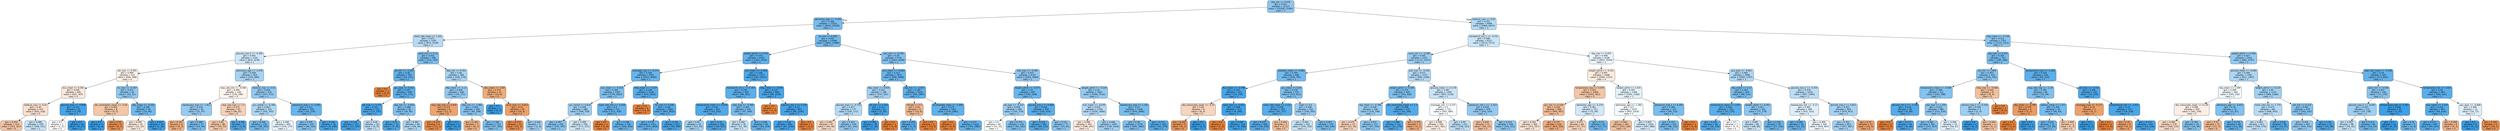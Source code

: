digraph Tree {
node [shape=box, style="filled, rounded", color="black", fontname="helvetica"] ;
edge [fontname="helvetica"] ;
0 [label="sbp_min <= 0.076\ngini = 0.421\nsamples = 21127\nvalue = [10108, 23382]\nclass = 1", fillcolor="#8fc7f0"] ;
1 [label="admission_age <= -0.946\ngini = 0.366\nsamples = 12033\nvalue = [4619, 14508]\nclass = 1", fillcolor="#78bced"] ;
0 -> 1 [labeldistance=2.5, labelangle=45, headlabel="True"] ;
2 [label="heart_rate_mean <= 1.241\ngini = 0.475\nsamples = 1587\nvalue = [974, 1528]\nclass = 1", fillcolor="#b7dbf6"] ;
1 -> 2 ;
3 [label="glucose_max.2 <= -0.392\ngini = 0.491\nsamples = 1191\nvalue = [819, 1078]\nclass = 1", fillcolor="#cfe7f9"] ;
2 -> 3 ;
4 [label="ptt_max <= 0.595\ngini = 0.499\nsamples = 537\nvalue = [444, 398]\nclass = 0", fillcolor="#fcf2ea"] ;
3 -> 4 ;
5 [label="bun_mean <= 0.292\ngini = 0.495\nsamples = 495\nvalue = [422, 347]\nclass = 0", fillcolor="#fae9dc"] ;
4 -> 5 ;
6 [label="totalco2_max <= 0.02\ngini = 0.49\nsamples = 473\nvalue = [420, 318]\nclass = 0", fillcolor="#f9e0cf"] ;
5 -> 6 ;
7 [label="gini = 0.454\nsamples = 314\nvalue = [312, 167]\nclass = 0", fillcolor="#f3c4a3"] ;
6 -> 7 ;
8 [label="gini = 0.486\nsamples = 159\nvalue = [108, 151]\nclass = 1", fillcolor="#c7e3f8"] ;
6 -> 8 ;
9 [label="glucose_max <= -0.998\ngini = 0.121\nsamples = 22\nvalue = [2, 29]\nclass = 1", fillcolor="#47a4e7"] ;
5 -> 9 ;
10 [label="gini = 0.5\nsamples = 2\nvalue = [2, 2]\nclass = 0", fillcolor="#ffffff"] ;
9 -> 10 ;
11 [label="gini = 0.0\nsamples = 20\nvalue = [0, 27]\nclass = 1", fillcolor="#399de5"] ;
9 -> 11 ;
12 [label="inr_max <= -0.367\ngini = 0.421\nsamples = 42\nvalue = [22, 51]\nclass = 1", fillcolor="#8ec7f0"] ;
4 -> 12 ;
13 [label="abs_neutrophils_mean <= -0.56\ngini = 0.459\nsamples = 8\nvalue = [9, 5]\nclass = 0", fillcolor="#f3c7a7"] ;
12 -> 13 ;
14 [label="gini = 0.0\nsamples = 2\nvalue = [0, 4]\nclass = 1", fillcolor="#399de5"] ;
13 -> 14 ;
15 [label="gini = 0.18\nsamples = 6\nvalue = [9, 1]\nclass = 0", fillcolor="#e88f4f"] ;
13 -> 15 ;
16 [label="wbc_mean <= -0.165\ngini = 0.344\nsamples = 34\nvalue = [13, 46]\nclass = 1", fillcolor="#71b9ec"] ;
12 -> 16 ;
17 [label="gini = 0.496\nsamples = 14\nvalue = [12, 10]\nclass = 0", fillcolor="#fbeade"] ;
16 -> 17 ;
18 [label="gini = 0.053\nsamples = 20\nvalue = [1, 36]\nclass = 1", fillcolor="#3ea0e6"] ;
16 -> 18 ;
19 [label="admission_age <= -2.078\ngini = 0.458\nsamples = 654\nvalue = [375, 680]\nclass = 1", fillcolor="#a6d3f3"] ;
3 -> 19 ;
20 [label="resp_rate_min <= -0.506\ngini = 0.499\nsamples = 138\nvalue = [118, 108]\nclass = 0", fillcolor="#fdf4ee"] ;
19 -> 20 ;
21 [label="baseexcess_max <= -1.813\ngini = 0.434\nsamples = 45\nvalue = [22, 47]\nclass = 1", fillcolor="#96cbf1"] ;
20 -> 21 ;
22 [label="gini = 0.397\nsamples = 8\nvalue = [8, 3]\nclass = 0", fillcolor="#efb083"] ;
21 -> 22 ;
23 [label="gini = 0.366\nsamples = 37\nvalue = [14, 44]\nclass = 1", fillcolor="#78bced"] ;
21 -> 23 ;
24 [label="resp_rate_max <= 1.5\ngini = 0.475\nsamples = 93\nvalue = [96, 61]\nclass = 0", fillcolor="#f6d1b7"] ;
20 -> 24 ;
25 [label="gini = 0.46\nsamples = 88\nvalue = [95, 53]\nclass = 0", fillcolor="#f4c7a7"] ;
24 -> 25 ;
26 [label="gini = 0.198\nsamples = 5\nvalue = [1, 8]\nclass = 1", fillcolor="#52a9e8"] ;
24 -> 26 ;
27 [label="totalco2_max <= 0.02\ngini = 0.428\nsamples = 516\nvalue = [257, 572]\nclass = 1", fillcolor="#92c9f1"] ;
19 -> 27 ;
28 [label="gcs_verbal <= -0.308\ngini = 0.467\nsamples = 333\nvalue = [202, 342]\nclass = 1", fillcolor="#aed7f4"] ;
27 -> 28 ;
29 [label="gini = 0.349\nsamples = 130\nvalue = [48, 165]\nclass = 1", fillcolor="#73baed"] ;
28 -> 29 ;
30 [label="gini = 0.498\nsamples = 203\nvalue = [154, 177]\nclass = 1", fillcolor="#e5f2fc"] ;
28 -> 30 ;
31 [label="potassium_max.1 <= 0.085\ngini = 0.311\nsamples = 183\nvalue = [55, 230]\nclass = 1", fillcolor="#68b4eb"] ;
27 -> 31 ;
32 [label="gini = 0.395\nsamples = 107\nvalue = [46, 124]\nclass = 1", fillcolor="#82c1ef"] ;
31 -> 32 ;
33 [label="gini = 0.144\nsamples = 76\nvalue = [9, 106]\nclass = 1", fillcolor="#4aa5e7"] ;
31 -> 33 ;
34 [label="spo2_min <= 0.12\ngini = 0.381\nsamples = 396\nvalue = [155, 450]\nclass = 1", fillcolor="#7dbfee"] ;
2 -> 34 ;
35 [label="ph_min <= -5.397\ngini = 0.28\nsamples = 207\nvalue = [55, 271]\nclass = 1", fillcolor="#61b1ea"] ;
34 -> 35 ;
36 [label="gini = 0.0\nsamples = 3\nvalue = [4, 0]\nclass = 0", fillcolor="#e58139"] ;
35 -> 36 ;
37 [label="gcs_eyes <= 0.412\ngini = 0.267\nsamples = 204\nvalue = [51, 271]\nclass = 1", fillcolor="#5eafea"] ;
35 -> 37 ;
38 [label="ptt_max <= 3.755\ngini = 0.161\nsamples = 123\nvalue = [17, 176]\nclass = 1", fillcolor="#4ca6e8"] ;
37 -> 38 ;
39 [label="gini = 0.116\nsamples = 113\nvalue = [11, 167]\nclass = 1", fillcolor="#46a3e7"] ;
38 -> 39 ;
40 [label="gini = 0.48\nsamples = 10\nvalue = [6, 9]\nclass = 1", fillcolor="#bddef6"] ;
38 -> 40 ;
41 [label="sbp_min <= -0.834\ngini = 0.388\nsamples = 81\nvalue = [34, 95]\nclass = 1", fillcolor="#80c0ee"] ;
37 -> 41 ;
42 [label="gini = 0.18\nsamples = 33\nvalue = [5, 45]\nclass = 1", fillcolor="#4fa8e8"] ;
41 -> 42 ;
43 [label="gini = 0.465\nsamples = 48\nvalue = [29, 50]\nclass = 1", fillcolor="#acd6f4"] ;
41 -> 43 ;
44 [label="dbp_min <= 0.763\ngini = 0.46\nsamples = 189\nvalue = [100, 179]\nclass = 1", fillcolor="#a8d4f4"] ;
34 -> 44 ;
45 [label="dbp_mean <= -1.11\ngini = 0.426\nsamples = 168\nvalue = [76, 171]\nclass = 1", fillcolor="#91c9f1"] ;
44 -> 45 ;
46 [label="resp_rate_max <= 0.645\ngini = 0.337\nsamples = 8\nvalue = [11, 3]\nclass = 0", fillcolor="#eca36f"] ;
45 -> 46 ;
47 [label="gini = 0.153\nsamples = 6\nvalue = [11, 1]\nclass = 0", fillcolor="#e78c4b"] ;
46 -> 47 ;
48 [label="gini = 0.0\nsamples = 2\nvalue = [0, 2]\nclass = 1", fillcolor="#399de5"] ;
46 -> 48 ;
49 [label="mbp_min <= -1.882\ngini = 0.402\nsamples = 160\nvalue = [65, 168]\nclass = 1", fillcolor="#86c3ef"] ;
45 -> 49 ;
50 [label="gini = 0.397\nsamples = 7\nvalue = [8, 3]\nclass = 0", fillcolor="#efb083"] ;
49 -> 50 ;
51 [label="gini = 0.382\nsamples = 153\nvalue = [57, 165]\nclass = 1", fillcolor="#7dbfee"] ;
49 -> 51 ;
52 [label="wbc_mean <= -0.94\ngini = 0.375\nsamples = 21\nvalue = [24, 8]\nclass = 0", fillcolor="#eeab7b"] ;
44 -> 52 ;
53 [label="gini = 0.0\nsamples = 1\nvalue = [0, 2]\nclass = 1", fillcolor="#399de5"] ;
52 -> 53 ;
54 [label="pco2_max <= -0.052\ngini = 0.32\nsamples = 20\nvalue = [24, 6]\nclass = 0", fillcolor="#eca06a"] ;
52 -> 54 ;
55 [label="gini = 0.153\nsamples = 15\nvalue = [22, 2]\nclass = 0", fillcolor="#e78c4b"] ;
54 -> 55 ;
56 [label="gini = 0.444\nsamples = 5\nvalue = [2, 4]\nclass = 1", fillcolor="#9ccef2"] ;
54 -> 56 ;
57 [label="ph_min <= 0.058\ngini = 0.342\nsamples = 10446\nvalue = [3645, 12980]\nclass = 1", fillcolor="#71b9ec"] ;
1 -> 57 ;
58 [label="weight_admit <= 0.524\ngini = 0.274\nsamples = 4705\nvalue = [1242, 6332]\nclass = 1", fillcolor="#60b0ea"] ;
57 -> 58 ;
59 [label="aniongap_max <= -0.373\ngini = 0.308\nsamples = 3432\nvalue = [1055, 4495]\nclass = 1", fillcolor="#67b4eb"] ;
58 -> 59 ;
60 [label="bun_mean <= -0.419\ngini = 0.383\nsamples = 1397\nvalue = [579, 1663]\nclass = 1", fillcolor="#7ebfee"] ;
59 -> 60 ;
61 [label="gcs_verbal <= 0.618\ngini = 0.446\nsamples = 686\nvalue = [368, 728]\nclass = 1", fillcolor="#9dcff2"] ;
60 -> 61 ;
62 [label="gini = 0.407\nsamples = 430\nvalue = [197, 497]\nclass = 1", fillcolor="#87c4ef"] ;
61 -> 62 ;
63 [label="gini = 0.489\nsamples = 256\nvalue = [171, 231]\nclass = 1", fillcolor="#cce6f8"] ;
61 -> 63 ;
64 [label="heart_rate_min <= -2.918\ngini = 0.3\nsamples = 711\nvalue = [211, 935]\nclass = 1", fillcolor="#66b3eb"] ;
60 -> 64 ;
65 [label="gini = 0.0\nsamples = 2\nvalue = [5, 0]\nclass = 0", fillcolor="#e58139"] ;
64 -> 65 ;
66 [label="gini = 0.296\nsamples = 709\nvalue = [206, 935]\nclass = 1", fillcolor="#65b3eb"] ;
64 -> 66 ;
67 [label="mbp_mean <= -3.107\ngini = 0.246\nsamples = 2035\nvalue = [476, 2832]\nclass = 1", fillcolor="#5aade9"] ;
59 -> 67 ;
68 [label="gini = 0.0\nsamples = 9\nvalue = [13, 0]\nclass = 0", fillcolor="#e58139"] ;
67 -> 68 ;
69 [label="inr_max <= 0.106\ngini = 0.242\nsamples = 2026\nvalue = [463, 2832]\nclass = 1", fillcolor="#59ade9"] ;
67 -> 69 ;
70 [label="gini = 0.279\nsamples = 1351\nvalue = [370, 1838]\nclass = 1", fillcolor="#61b1ea"] ;
69 -> 70 ;
71 [label="gini = 0.156\nsamples = 675\nvalue = [93, 994]\nclass = 1", fillcolor="#4ca6e7"] ;
69 -> 71 ;
72 [label="bun_mean <= -0.394\ngini = 0.168\nsamples = 1273\nvalue = [187, 1837]\nclass = 1", fillcolor="#4da7e8"] ;
58 -> 72 ;
73 [label="hematocrit_min.1 <= 0.353\ngini = 0.249\nsamples = 429\nvalue = [99, 581]\nclass = 1", fillcolor="#5baee9"] ;
72 -> 73 ;
74 [label="temperature_mean <= -0.878\ngini = 0.192\nsamples = 305\nvalue = [52, 432]\nclass = 1", fillcolor="#51a9e8"] ;
73 -> 74 ;
75 [label="gini = 0.45\nsamples = 23\nvalue = [13, 25]\nclass = 1", fillcolor="#a0d0f3"] ;
74 -> 75 ;
76 [label="gini = 0.16\nsamples = 282\nvalue = [39, 407]\nclass = 1", fillcolor="#4ca6e7"] ;
74 -> 76 ;
77 [label="mbp_max <= -0.389\ngini = 0.365\nsamples = 124\nvalue = [47, 149]\nclass = 1", fillcolor="#77bced"] ;
73 -> 77 ;
78 [label="gini = 0.484\nsamples = 39\nvalue = [21, 30]\nclass = 1", fillcolor="#c4e2f7"] ;
77 -> 78 ;
79 [label="gini = 0.294\nsamples = 85\nvalue = [26, 119]\nclass = 1", fillcolor="#64b2eb"] ;
77 -> 79 ;
80 [label="mbp_mean <= -2.878\ngini = 0.122\nsamples = 844\nvalue = [88, 1256]\nclass = 1", fillcolor="#47a4e7"] ;
72 -> 80 ;
81 [label="gini = 0.0\nsamples = 1\nvalue = [2, 0]\nclass = 0", fillcolor="#e58139"] ;
80 -> 81 ;
82 [label="calcium_min.1 <= 5.239\ngini = 0.12\nsamples = 843\nvalue = [86, 1256]\nclass = 1", fillcolor="#47a4e7"] ;
80 -> 82 ;
83 [label="gini = 0.116\nsamples = 842\nvalue = [83, 1256]\nclass = 1", fillcolor="#46a3e7"] ;
82 -> 83 ;
84 [label="gini = 0.0\nsamples = 1\nvalue = [3, 0]\nclass = 0", fillcolor="#e58139"] ;
82 -> 84 ;
85 [label="po2_min <= -0.199\ngini = 0.39\nsamples = 5741\nvalue = [2403, 6648]\nclass = 1", fillcolor="#81c0ee"] ;
57 -> 85 ;
86 [label="bun_mean <= -0.664\ngini = 0.312\nsamples = 1627\nvalue = [500, 2088]\nclass = 1", fillcolor="#68b4eb"] ;
85 -> 86 ;
87 [label="dbp_mean <= 0.858\ngini = 0.453\nsamples = 198\nvalue = [107, 201]\nclass = 1", fillcolor="#a2d1f3"] ;
86 -> 87 ;
88 [label="glucose_max <= -0.716\ngini = 0.471\nsamples = 177\nvalue = [105, 171]\nclass = 1", fillcolor="#b3d9f5"] ;
87 -> 88 ;
89 [label="gini = 0.482\nsamples = 47\nvalue = [44, 30]\nclass = 0", fillcolor="#f7d7c0"] ;
88 -> 89 ;
90 [label="gini = 0.422\nsamples = 130\nvalue = [61, 141]\nclass = 1", fillcolor="#8fc7f0"] ;
88 -> 90 ;
91 [label="ph_min <= 1.516\ngini = 0.117\nsamples = 21\nvalue = [2, 30]\nclass = 1", fillcolor="#46a4e7"] ;
87 -> 91 ;
92 [label="gini = 0.062\nsamples = 20\nvalue = [1, 30]\nclass = 1", fillcolor="#40a0e6"] ;
91 -> 92 ;
93 [label="gini = 0.0\nsamples = 1\nvalue = [1, 0]\nclass = 0", fillcolor="#e58139"] ;
91 -> 93 ;
94 [label="sbp_min <= -2.827\ngini = 0.285\nsamples = 1429\nvalue = [393, 1887]\nclass = 1", fillcolor="#62b1ea"] ;
86 -> 94 ;
95 [label="female <= 0.5\ngini = 0.42\nsamples = 8\nvalue = [14, 6]\nclass = 0", fillcolor="#f0b78e"] ;
94 -> 95 ;
96 [label="gini = 0.245\nsamples = 3\nvalue = [1, 6]\nclass = 1", fillcolor="#5aade9"] ;
95 -> 96 ;
97 [label="gini = 0.0\nsamples = 5\nvalue = [13, 0]\nclass = 0", fillcolor="#e58139"] ;
95 -> 97 ;
98 [label="bicarbonate_mean <= -2.846\ngini = 0.279\nsamples = 1421\nvalue = [379, 1881]\nclass = 1", fillcolor="#61b1ea"] ;
94 -> 98 ;
99 [label="gini = 0.0\nsamples = 3\nvalue = [4, 0]\nclass = 0", fillcolor="#e58139"] ;
98 -> 99 ;
100 [label="gini = 0.277\nsamples = 1418\nvalue = [375, 1881]\nclass = 1", fillcolor="#60b1ea"] ;
98 -> 100 ;
101 [label="po2_max <= -0.394\ngini = 0.415\nsamples = 4114\nvalue = [1903, 4560]\nclass = 1", fillcolor="#8cc6f0"] ;
85 -> 101 ;
102 [label="weight_admit <= -0.673\ngini = 0.32\nsamples = 647\nvalue = [207, 828]\nclass = 1", fillcolor="#6ab6ec"] ;
101 -> 102 ;
103 [label="ph_max <= -0.315\ngini = 0.442\nsamples = 189\nvalue = [105, 214]\nclass = 1", fillcolor="#9acdf2"] ;
102 -> 103 ;
104 [label="gini = 0.5\nsamples = 60\nvalue = [51, 52]\nclass = 1", fillcolor="#fbfdfe"] ;
103 -> 104 ;
105 [label="gini = 0.375\nsamples = 129\nvalue = [54, 162]\nclass = 1", fillcolor="#7bbeee"] ;
103 -> 105 ;
106 [label="glucose_min.2 <= 0.884\ngini = 0.244\nsamples = 458\nvalue = [102, 614]\nclass = 1", fillcolor="#5aade9"] ;
102 -> 106 ;
107 [label="gini = 0.203\nsamples = 381\nvalue = [69, 533]\nclass = 1", fillcolor="#53aae8"] ;
106 -> 107 ;
108 [label="gini = 0.411\nsamples = 77\nvalue = [33, 81]\nclass = 1", fillcolor="#8ac5f0"] ;
106 -> 108 ;
109 [label="weight_admit <= -0.228\ngini = 0.43\nsamples = 3467\nvalue = [1696, 3732]\nclass = 1", fillcolor="#93caf1"] ;
101 -> 109 ;
110 [label="bun_mean <= -0.639\ngini = 0.472\nsamples = 1759\nvalue = [1026, 1666]\nclass = 1", fillcolor="#b3d9f5"] ;
109 -> 110 ;
111 [label="gini = 0.496\nsamples = 352\nvalue = [298, 247]\nclass = 0", fillcolor="#fbe9dd"] ;
110 -> 111 ;
112 [label="gini = 0.448\nsamples = 1407\nvalue = [728, 1419]\nclass = 1", fillcolor="#9fcff2"] ;
110 -> 112 ;
113 [label="baseexcess_max <= 1.102\ngini = 0.37\nsamples = 1708\nvalue = [670, 2066]\nclass = 1", fillcolor="#79bded"] ;
109 -> 113 ;
114 [label="gini = 0.38\nsamples = 1579\nvalue = [645, 1887]\nclass = 1", fillcolor="#7dbeee"] ;
113 -> 114 ;
115 [label="gini = 0.215\nsamples = 129\nvalue = [25, 179]\nclass = 1", fillcolor="#55abe9"] ;
113 -> 115 ;
116 [label="totalco2_max <= 0.02\ngini = 0.472\nsamples = 9094\nvalue = [5489, 8874]\nclass = 1", fillcolor="#b3daf5"] ;
0 -> 116 [labeldistance=2.5, labelangle=-45, headlabel="False"] ;
117 [label="hematocrit_min.1 <= -0.141\ngini = 0.488\nsamples = 6327\nvalue = [4219, 5771]\nclass = 1", fillcolor="#cae5f8"] ;
116 -> 117 ;
118 [label="pco2_min <= -0.388\ngini = 0.445\nsamples = 2221\nvalue = [1172, 2337]\nclass = 1", fillcolor="#9ccef2"] ;
117 -> 118 ;
119 [label="platelets_mean <= -0.981\ngini = 0.344\nsamples = 648\nvalue = [224, 791]\nclass = 1", fillcolor="#71b9ec"] ;
118 -> 119 ;
120 [label="bun_mean <= -0.798\ngini = 0.141\nsamples = 123\nvalue = [14, 170]\nclass = 1", fillcolor="#49a5e7"] ;
119 -> 120 ;
121 [label="abs_monocytes_mean <= -0.25\ngini = 0.48\nsamples = 8\nvalue = [6, 4]\nclass = 0", fillcolor="#f6d5bd"] ;
120 -> 121 ;
122 [label="gini = 0.245\nsamples = 6\nvalue = [6, 1]\nclass = 0", fillcolor="#e9965a"] ;
121 -> 122 ;
123 [label="gini = 0.0\nsamples = 2\nvalue = [0, 3]\nclass = 1", fillcolor="#399de5"] ;
121 -> 123 ;
124 [label="spo2_max <= -2.923\ngini = 0.088\nsamples = 115\nvalue = [8, 166]\nclass = 1", fillcolor="#43a2e6"] ;
120 -> 124 ;
125 [label="gini = 0.0\nsamples = 1\nvalue = [2, 0]\nclass = 0", fillcolor="#e58139"] ;
124 -> 125 ;
126 [label="gini = 0.067\nsamples = 114\nvalue = [6, 166]\nclass = 1", fillcolor="#40a1e6"] ;
124 -> 126 ;
127 [label="gcs_motor <= 0.26\ngini = 0.378\nsamples = 525\nvalue = [210, 621]\nclass = 1", fillcolor="#7cbeee"] ;
119 -> 127 ;
128 [label="heart_rate_mean <= 3.122\ngini = 0.228\nsamples = 193\nvalue = [41, 271]\nclass = 1", fillcolor="#57ace9"] ;
127 -> 128 ;
129 [label="gini = 0.221\nsamples = 190\nvalue = [39, 270]\nclass = 1", fillcolor="#56abe9"] ;
128 -> 129 ;
130 [label="gini = 0.444\nsamples = 3\nvalue = [2, 1]\nclass = 0", fillcolor="#f2c09c"] ;
128 -> 130 ;
131 [label="male <= 0.5\ngini = 0.439\nsamples = 332\nvalue = [169, 350]\nclass = 1", fillcolor="#99ccf2"] ;
127 -> 131 ;
132 [label="gini = 0.484\nsamples = 162\nvalue = [105, 150]\nclass = 1", fillcolor="#c4e2f7"] ;
131 -> 132 ;
133 [label="gini = 0.367\nsamples = 170\nvalue = [64, 200]\nclass = 1", fillcolor="#78bced"] ;
131 -> 133 ;
134 [label="po2_max <= -0.242\ngini = 0.471\nsamples = 1573\nvalue = [948, 1546]\nclass = 1", fillcolor="#b2d9f5"] ;
118 -> 134 ;
135 [label="weight_admit <= 0.295\ngini = 0.375\nsamples = 364\nvalue = [143, 428]\nclass = 1", fillcolor="#7bbeee"] ;
134 -> 135 ;
136 [label="sbp_mean <= -0.389\ngini = 0.438\nsamples = 240\nvalue = [119, 248]\nclass = 1", fillcolor="#98ccf1"] ;
135 -> 136 ;
137 [label="gini = 0.475\nsamples = 23\nvalue = [22, 14]\nclass = 0", fillcolor="#f6d1b7"] ;
136 -> 137 ;
138 [label="gini = 0.414\nsamples = 217\nvalue = [97, 234]\nclass = 1", fillcolor="#8bc6f0"] ;
136 -> 138 ;
139 [label="abs_monocytes_mean <= 1.3\ngini = 0.208\nsamples = 124\nvalue = [24, 180]\nclass = 1", fillcolor="#53aae8"] ;
135 -> 139 ;
140 [label="gini = 0.188\nsamples = 121\nvalue = [21, 179]\nclass = 1", fillcolor="#50a8e8"] ;
139 -> 140 ;
141 [label="gini = 0.375\nsamples = 3\nvalue = [3, 1]\nclass = 0", fillcolor="#eeab7b"] ;
139 -> 141 ;
142 [label="glucose_mean <= -0.178\ngini = 0.487\nsamples = 1209\nvalue = [805, 1118]\nclass = 1", fillcolor="#c8e4f8"] ;
134 -> 142 ;
143 [label="aniongap_min <= 0.147\ngini = 0.5\nsamples = 731\nvalue = [563, 584]\nclass = 1", fillcolor="#f8fbfe"] ;
142 -> 143 ;
144 [label="gini = 0.498\nsamples = 500\nvalue = [415, 361]\nclass = 0", fillcolor="#fcefe5"] ;
143 -> 144 ;
145 [label="gini = 0.48\nsamples = 231\nvalue = [148, 223]\nclass = 1", fillcolor="#bcdef6"] ;
143 -> 145 ;
146 [label="potassium_min.1 <= -1.523\ngini = 0.429\nsamples = 478\nvalue = [242, 534]\nclass = 1", fillcolor="#93c9f1"] ;
142 -> 146 ;
147 [label="gini = 0.444\nsamples = 22\nvalue = [26, 13]\nclass = 0", fillcolor="#f2c09c"] ;
146 -> 147 ;
148 [label="gini = 0.414\nsamples = 456\nvalue = [216, 521]\nclass = 1", fillcolor="#8bc6f0"] ;
146 -> 148 ;
149 [label="sbp_max <= 0.455\ngini = 0.498\nsamples = 4106\nvalue = [3047, 3434]\nclass = 1", fillcolor="#e9f4fc"] ;
117 -> 149 ;
150 [label="weight_admit <= -0.241\ngini = 0.497\nsamples = 2408\nvalue = [2042, 1727]\nclass = 0", fillcolor="#fbece0"] ;
149 -> 150 ;
151 [label="temperature_max <= 0.678\ngini = 0.455\nsamples = 1009\nvalue = [1041, 561]\nclass = 0", fillcolor="#f3c5a4"] ;
150 -> 151 ;
152 [label="gcs_min <= 0.318\ngini = 0.439\nsamples = 896\nvalue = [969, 467]\nclass = 0", fillcolor="#f2be98"] ;
151 -> 152 ;
153 [label="gini = 0.493\nsamples = 360\nvalue = [315, 247]\nclass = 0", fillcolor="#f9e4d4"] ;
152 -> 153 ;
154 [label="gini = 0.377\nsamples = 536\nvalue = [654, 220]\nclass = 0", fillcolor="#eeab7c"] ;
152 -> 154 ;
155 [label="admission_age <= -0.239\ngini = 0.491\nsamples = 113\nvalue = [72, 94]\nclass = 1", fillcolor="#d1e8f9"] ;
151 -> 155 ;
156 [label="gini = 0.477\nsamples = 68\nvalue = [57, 37]\nclass = 0", fillcolor="#f6d3ba"] ;
155 -> 156 ;
157 [label="gini = 0.33\nsamples = 45\nvalue = [15, 57]\nclass = 1", fillcolor="#6db7ec"] ;
155 -> 157 ;
158 [label="weight_admit <= 1.635\ngini = 0.497\nsamples = 1399\nvalue = [1001, 1166]\nclass = 1", fillcolor="#e3f1fb"] ;
150 -> 158 ;
159 [label="admission_age <= -1.382\ngini = 0.5\nsamples = 1272\nvalue = [952, 1014]\nclass = 1", fillcolor="#f3f9fd"] ;
158 -> 159 ;
160 [label="gini = 0.445\nsamples = 262\nvalue = [255, 128]\nclass = 0", fillcolor="#f2c09c"] ;
159 -> 160 ;
161 [label="gini = 0.493\nsamples = 1010\nvalue = [697, 886]\nclass = 1", fillcolor="#d5eaf9"] ;
159 -> 161 ;
162 [label="potassium_max.1 <= 4.264\ngini = 0.369\nsamples = 127\nvalue = [49, 152]\nclass = 1", fillcolor="#79bded"] ;
158 -> 162 ;
163 [label="gini = 0.357\nsamples = 125\nvalue = [46, 152]\nclass = 1", fillcolor="#75bbed"] ;
162 -> 163 ;
164 [label="gini = 0.0\nsamples = 2\nvalue = [3, 0]\nclass = 0", fillcolor="#e58139"] ;
162 -> 164 ;
165 [label="gcs_eyes <= -0.461\ngini = 0.466\nsamples = 1698\nvalue = [1005, 1707]\nclass = 1", fillcolor="#aed7f4"] ;
149 -> 165 ;
166 [label="sbp_mean <= 1.13\ngini = 0.363\nsamples = 264\nvalue = [98, 313]\nclass = 1", fillcolor="#77bced"] ;
165 -> 166 ;
167 [label="temperature_mean <= 1.835\ngini = 0.249\nsamples = 103\nvalue = [23, 135]\nclass = 1", fillcolor="#5baee9"] ;
166 -> 167 ;
168 [label="gini = 0.214\nsamples = 96\nvalue = [18, 130]\nclass = 1", fillcolor="#54abe9"] ;
167 -> 168 ;
169 [label="gini = 0.5\nsamples = 7\nvalue = [5, 5]\nclass = 0", fillcolor="#ffffff"] ;
167 -> 169 ;
170 [label="weight_admit <= -0.401\ngini = 0.417\nsamples = 161\nvalue = [75, 178]\nclass = 1", fillcolor="#8cc6f0"] ;
166 -> 170 ;
171 [label="gini = 0.485\nsamples = 68\nvalue = [48, 68]\nclass = 1", fillcolor="#c5e2f7"] ;
170 -> 171 ;
172 [label="gini = 0.316\nsamples = 93\nvalue = [27, 110]\nclass = 1", fillcolor="#6ab5eb"] ;
170 -> 172 ;
173 [label="glucose_max.2 <= -0.354\ngini = 0.478\nsamples = 1434\nvalue = [907, 1394]\nclass = 1", fillcolor="#baddf6"] ;
165 -> 173 ;
174 [label="baseexcess_min <= -0.13\ngini = 0.495\nsamples = 584\nvalue = [431, 522]\nclass = 1", fillcolor="#dceefa"] ;
173 -> 174 ;
175 [label="gini = 0.294\nsamples = 39\nvalue = [12, 55]\nclass = 1", fillcolor="#64b2eb"] ;
174 -> 175 ;
176 [label="gini = 0.499\nsamples = 545\nvalue = [419, 467]\nclass = 1", fillcolor="#ebf5fc"] ;
174 -> 176 ;
177 [label="glucose_max.2 <= 4.821\ngini = 0.457\nsamples = 850\nvalue = [476, 872]\nclass = 1", fillcolor="#a5d2f3"] ;
173 -> 177 ;
178 [label="gini = 0.452\nsamples = 833\nvalue = [457, 867]\nclass = 1", fillcolor="#a1d1f3"] ;
177 -> 178 ;
179 [label="gini = 0.33\nsamples = 17\nvalue = [19, 5]\nclass = 0", fillcolor="#eca26d"] ;
177 -> 179 ;
180 [label="mbp_mean <= -0.158\ngini = 0.412\nsamples = 2767\nvalue = [1270, 3103]\nclass = 1", fillcolor="#8ac5f0"] ;
116 -> 180 ;
181 [label="sbp_max <= 0.191\ngini = 0.364\nsamples = 753\nvalue = [285, 906]\nclass = 1", fillcolor="#77bced"] ;
180 -> 181 ;
182 [label="ph_min <= 1.895\ngini = 0.403\nsamples = 519\nvalue = [230, 592]\nclass = 1", fillcolor="#86c3ef"] ;
181 -> 182 ;
183 [label="temperature_mean <= -0.938\ngini = 0.398\nsamples = 511\nvalue = [222, 588]\nclass = 1", fillcolor="#84c2ef"] ;
182 -> 183 ;
184 [label="glucose_min.2 <= -1.745\ngini = 0.216\nsamples = 46\nvalue = [9, 64]\nclass = 1", fillcolor="#55abe9"] ;
183 -> 184 ;
185 [label="gini = 0.0\nsamples = 2\nvalue = [3, 0]\nclass = 0", fillcolor="#e58139"] ;
184 -> 185 ;
186 [label="gini = 0.157\nsamples = 44\nvalue = [6, 64]\nclass = 1", fillcolor="#4ca6e7"] ;
184 -> 186 ;
187 [label="po2_max <= 1.704\ngini = 0.411\nsamples = 465\nvalue = [213, 524]\nclass = 1", fillcolor="#89c5f0"] ;
183 -> 187 ;
188 [label="gini = 0.381\nsamples = 391\nvalue = [157, 457]\nclass = 1", fillcolor="#7dbfee"] ;
187 -> 188 ;
189 [label="gini = 0.496\nsamples = 74\nvalue = [56, 67]\nclass = 1", fillcolor="#deeffb"] ;
187 -> 189 ;
190 [label="mbp_max <= -0.468\ngini = 0.444\nsamples = 8\nvalue = [8, 4]\nclass = 0", fillcolor="#f2c09c"] ;
182 -> 190 ;
191 [label="calcium_max.1 <= -0.344\ngini = 0.444\nsamples = 5\nvalue = [2, 4]\nclass = 1", fillcolor="#9ccef2"] ;
190 -> 191 ;
192 [label="gini = 0.0\nsamples = 2\nvalue = [0, 3]\nclass = 1", fillcolor="#399de5"] ;
191 -> 192 ;
193 [label="gini = 0.444\nsamples = 3\nvalue = [2, 1]\nclass = 0", fillcolor="#f2c09c"] ;
191 -> 193 ;
194 [label="gini = 0.0\nsamples = 3\nvalue = [6, 0]\nclass = 0", fillcolor="#e58139"] ;
190 -> 194 ;
195 [label="temperature_max <= -0.385\ngini = 0.254\nsamples = 234\nvalue = [55, 314]\nclass = 1", fillcolor="#5caeea"] ;
181 -> 195 ;
196 [label="resp_rate_max <= -1.18\ngini = 0.385\nsamples = 80\nvalue = [33, 94]\nclass = 1", fillcolor="#7fbfee"] ;
195 -> 196 ;
197 [label="dbp_mean <= -0.789\ngini = 0.278\nsamples = 4\nvalue = [5, 1]\nclass = 0", fillcolor="#ea9a61"] ;
196 -> 197 ;
198 [label="gini = 0.0\nsamples = 3\nvalue = [5, 0]\nclass = 0", fillcolor="#e58139"] ;
197 -> 198 ;
199 [label="gini = 0.0\nsamples = 1\nvalue = [0, 1]\nclass = 1", fillcolor="#399de5"] ;
197 -> 199 ;
200 [label="sodium_mean <= 1.377\ngini = 0.356\nsamples = 76\nvalue = [28, 93]\nclass = 1", fillcolor="#75bbed"] ;
196 -> 200 ;
201 [label="gini = 0.324\nsamples = 72\nvalue = [23, 90]\nclass = 1", fillcolor="#6cb6ec"] ;
200 -> 201 ;
202 [label="gini = 0.469\nsamples = 4\nvalue = [5, 3]\nclass = 0", fillcolor="#f5cdb0"] ;
200 -> 202 ;
203 [label="ptt_max <= -0.722\ngini = 0.165\nsamples = 154\nvalue = [22, 220]\nclass = 1", fillcolor="#4da7e8"] ;
195 -> 203 ;
204 [label="aniongap_max <= -0.177\ngini = 0.32\nsamples = 3\nvalue = [4, 1]\nclass = 0", fillcolor="#eca06a"] ;
203 -> 204 ;
205 [label="gini = 0.0\nsamples = 1\nvalue = [0, 1]\nclass = 1", fillcolor="#399de5"] ;
204 -> 205 ;
206 [label="gini = 0.0\nsamples = 2\nvalue = [4, 0]\nclass = 0", fillcolor="#e58139"] ;
204 -> 206 ;
207 [label="temperature_min <= -1.631\ngini = 0.14\nsamples = 151\nvalue = [18, 219]\nclass = 1", fillcolor="#49a5e7"] ;
203 -> 207 ;
208 [label="gini = 0.32\nsamples = 4\nvalue = [4, 1]\nclass = 0", fillcolor="#eca06a"] ;
207 -> 208 ;
209 [label="gini = 0.113\nsamples = 147\nvalue = [14, 218]\nclass = 1", fillcolor="#46a3e7"] ;
207 -> 209 ;
210 [label="weight_admit <= 0.566\ngini = 0.427\nsamples = 2014\nvalue = [985, 2197]\nclass = 1", fillcolor="#92c9f1"] ;
180 -> 210 ;
211 [label="glucose_mean <= -0.695\ngini = 0.466\nsamples = 1395\nvalue = [812, 1387]\nclass = 1", fillcolor="#add6f4"] ;
210 -> 211 ;
212 [label="sbp_mean <= 1.394\ngini = 0.499\nsamples = 260\nvalue = [204, 219]\nclass = 1", fillcolor="#f1f8fd"] ;
211 -> 212 ;
213 [label="abs_monocytes_mean <= 0.139\ngini = 0.498\nsamples = 209\nvalue = [182, 158]\nclass = 0", fillcolor="#fceee5"] ;
212 -> 213 ;
214 [label="gini = 0.483\nsamples = 170\nvalue = [166, 114]\nclass = 0", fillcolor="#f7d8c1"] ;
213 -> 214 ;
215 [label="gini = 0.391\nsamples = 39\nvalue = [16, 44]\nclass = 1", fillcolor="#81c1ee"] ;
213 -> 215 ;
216 [label="admission_age <= -0.652\ngini = 0.39\nsamples = 51\nvalue = [22, 61]\nclass = 1", fillcolor="#80c0ee"] ;
212 -> 216 ;
217 [label="gini = 0.43\nsamples = 11\nvalue = [11, 5]\nclass = 0", fillcolor="#f1ba93"] ;
216 -> 217 ;
218 [label="gini = 0.274\nsamples = 40\nvalue = [11, 56]\nclass = 1", fillcolor="#60b0ea"] ;
216 -> 218 ;
219 [label="weight_admit <= -0.124\ngini = 0.45\nsamples = 1135\nvalue = [608, 1168]\nclass = 1", fillcolor="#a0d0f3"] ;
211 -> 219 ;
220 [label="heart_rate_min <= 1.776\ngini = 0.474\nsamples = 661\nvalue = [406, 643]\nclass = 1", fillcolor="#b6dbf5"] ;
219 -> 220 ;
221 [label="gini = 0.483\nsamples = 613\nvalue = [396, 576]\nclass = 1", fillcolor="#c1e0f7"] ;
220 -> 221 ;
222 [label="gini = 0.226\nsamples = 48\nvalue = [10, 67]\nclass = 1", fillcolor="#57ace9"] ;
220 -> 222 ;
223 [label="ptt_min <= 0.272\ngini = 0.401\nsamples = 474\nvalue = [202, 525]\nclass = 1", fillcolor="#85c3ef"] ;
219 -> 223 ;
224 [label="gini = 0.425\nsamples = 407\nvalue = [192, 435]\nclass = 1", fillcolor="#90c8f0"] ;
223 -> 224 ;
225 [label="gini = 0.18\nsamples = 67\nvalue = [10, 90]\nclass = 1", fillcolor="#4fa8e8"] ;
223 -> 225 ;
226 [label="resp_rate_mean <= -0.598\ngini = 0.29\nsamples = 619\nvalue = [173, 810]\nclass = 1", fillcolor="#63b2eb"] ;
210 -> 226 ;
227 [label="spo2_min <= 0.566\ngini = 0.407\nsamples = 156\nvalue = [71, 179]\nclass = 1", fillcolor="#88c4ef"] ;
226 -> 227 ;
228 [label="glucose_max.2 <= -0.045\ngini = 0.447\nsamples = 131\nvalue = [70, 138]\nclass = 1", fillcolor="#9dcff2"] ;
227 -> 228 ;
229 [label="gini = 0.483\nsamples = 86\nvalue = [56, 81]\nclass = 1", fillcolor="#c2e1f7"] ;
228 -> 229 ;
230 [label="gini = 0.317\nsamples = 45\nvalue = [14, 57]\nclass = 1", fillcolor="#6ab5eb"] ;
228 -> 230 ;
231 [label="temperature_max <= 1.597\ngini = 0.046\nsamples = 25\nvalue = [1, 41]\nclass = 1", fillcolor="#3e9fe6"] ;
227 -> 231 ;
232 [label="gini = 0.0\nsamples = 22\nvalue = [0, 37]\nclass = 1", fillcolor="#399de5"] ;
231 -> 232 ;
233 [label="gini = 0.32\nsamples = 3\nvalue = [1, 4]\nclass = 1", fillcolor="#6ab6ec"] ;
231 -> 233 ;
234 [label="temperature_min <= 1.653\ngini = 0.24\nsamples = 463\nvalue = [102, 631]\nclass = 1", fillcolor="#59ade9"] ;
226 -> 234 ;
235 [label="bun_mean <= 3.329\ngini = 0.225\nsamples = 451\nvalue = [92, 619]\nclass = 1", fillcolor="#56ace9"] ;
234 -> 235 ;
236 [label="gini = 0.217\nsamples = 447\nvalue = [87, 617]\nclass = 1", fillcolor="#55abe9"] ;
235 -> 236 ;
237 [label="gini = 0.408\nsamples = 4\nvalue = [5, 2]\nclass = 0", fillcolor="#efb388"] ;
235 -> 237 ;
238 [label="gcs_eyes <= -0.898\ngini = 0.496\nsamples = 12\nvalue = [10, 12]\nclass = 1", fillcolor="#deeffb"] ;
234 -> 238 ;
239 [label="gini = 0.0\nsamples = 6\nvalue = [0, 11]\nclass = 1", fillcolor="#399de5"] ;
238 -> 239 ;
240 [label="gini = 0.165\nsamples = 6\nvalue = [10, 1]\nclass = 0", fillcolor="#e88e4d"] ;
238 -> 240 ;
}